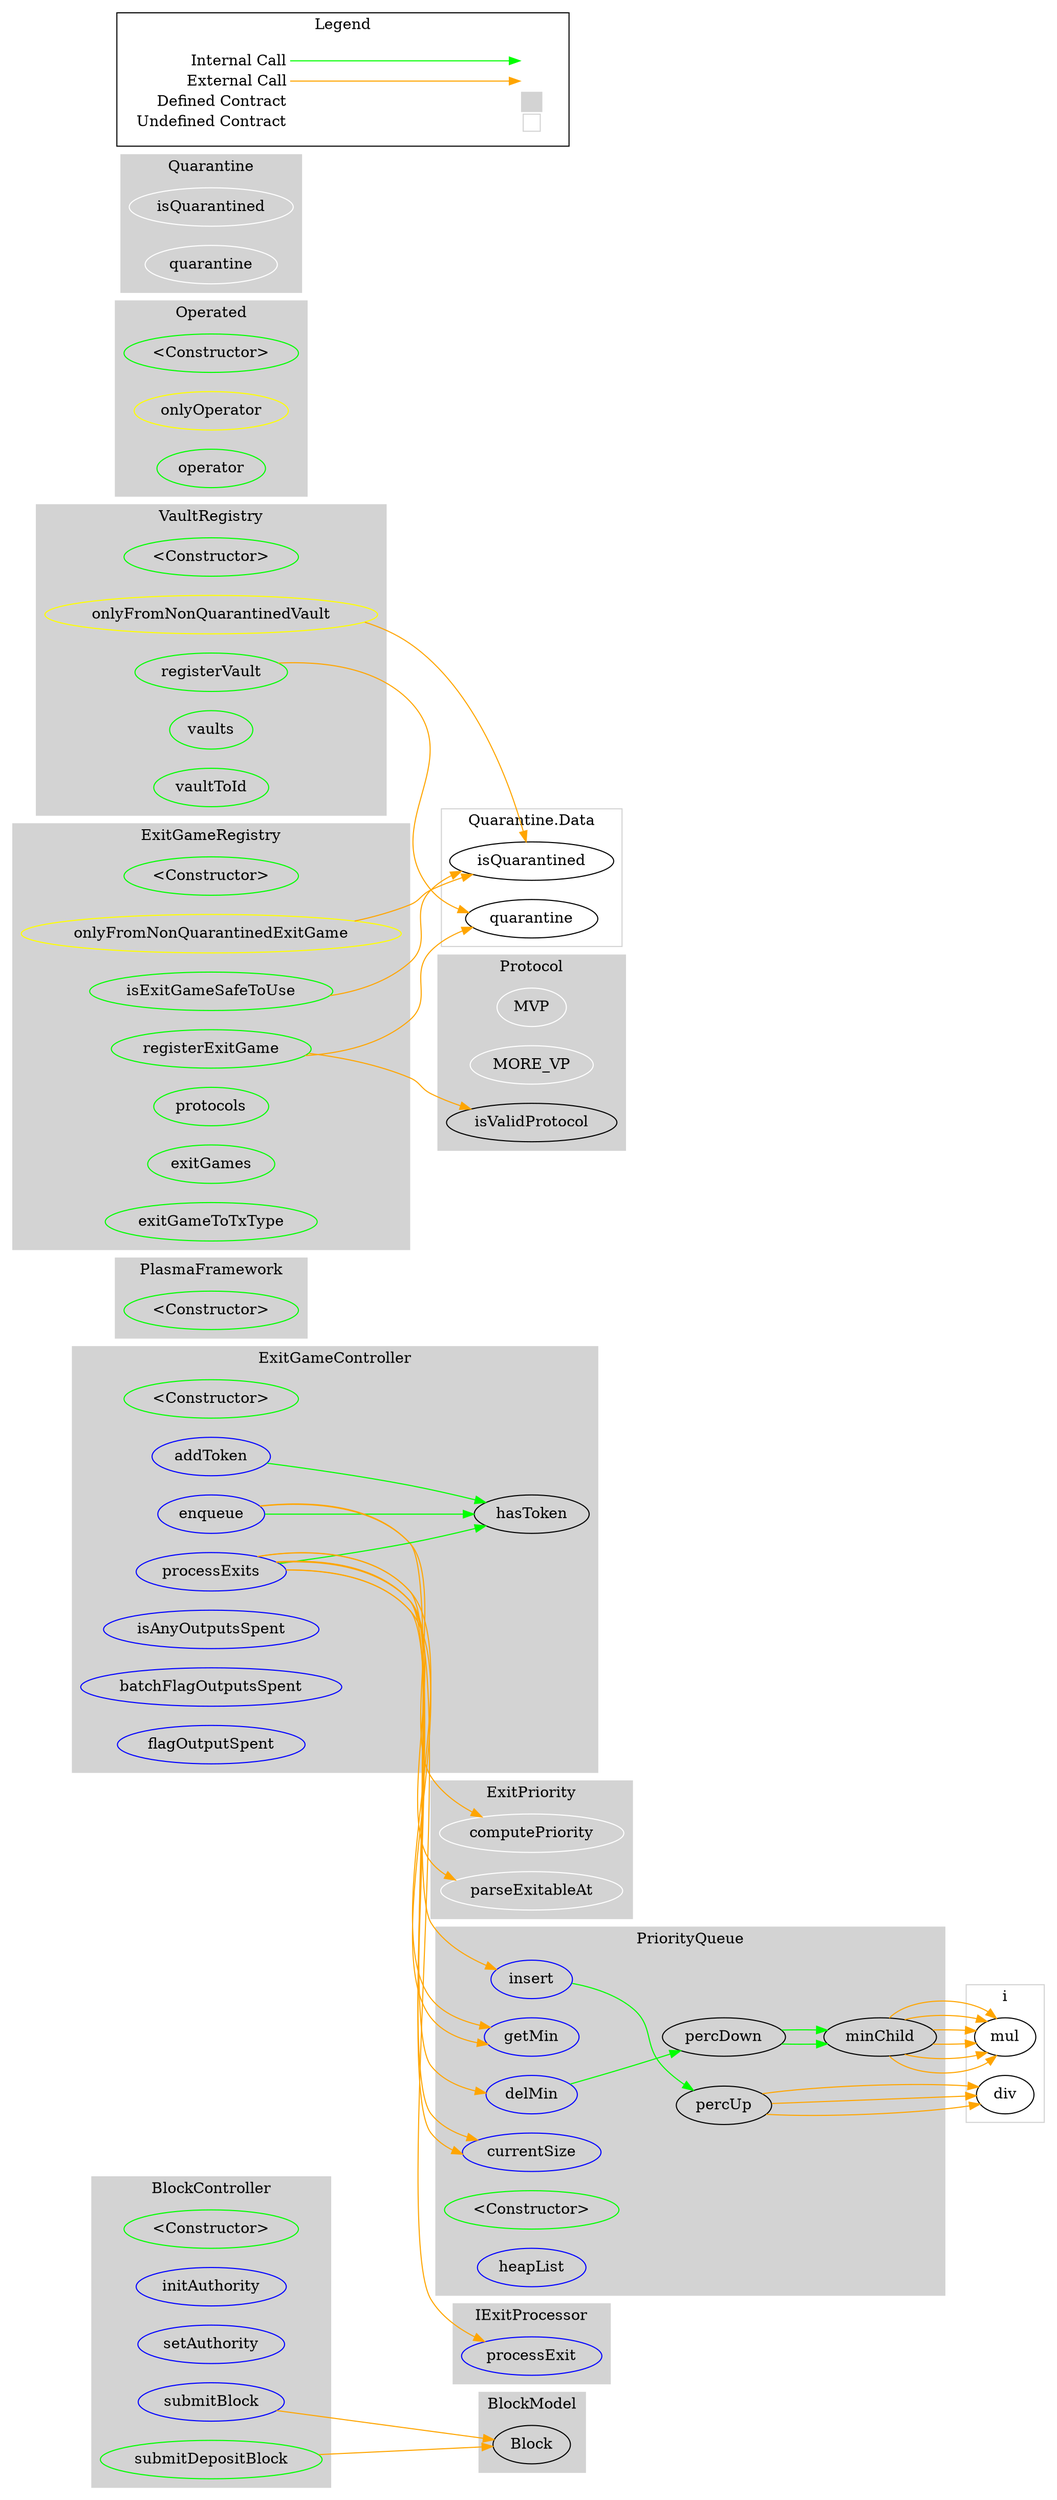 digraph G {
  graph [ ratio = "auto", page = "100", compound =true ];
subgraph "clusterBlockController" {
  graph [ label = "BlockController", color = "lightgray", style = "filled" ];
  "BlockController.<Constructor>" [ label = "<Constructor>", color = "green" ];
  "BlockController.initAuthority" [ label = "initAuthority", color = "blue" ];
  "BlockController.setAuthority" [ label = "setAuthority", color = "blue" ];
  "BlockController.submitBlock" [ label = "submitBlock", color = "blue" ];
  "BlockController.submitDepositBlock" [ label = "submitDepositBlock", color = "green" ];
}

subgraph "clusterExitGameController" {
  graph [ label = "ExitGameController", color = "lightgray", style = "filled" ];
  "ExitGameController.<Constructor>" [ label = "<Constructor>", color = "green" ];
  "ExitGameController.addToken" [ label = "addToken", color = "blue" ];
  "ExitGameController.hasToken" [ label = "hasToken" ];
  "ExitGameController.enqueue" [ label = "enqueue", color = "blue" ];
  "ExitGameController.processExits" [ label = "processExits", color = "blue" ];
  "ExitGameController.isAnyOutputsSpent" [ label = "isAnyOutputsSpent", color = "blue" ];
  "ExitGameController.batchFlagOutputsSpent" [ label = "batchFlagOutputsSpent", color = "blue" ];
  "ExitGameController.flagOutputSpent" [ label = "flagOutputSpent", color = "blue" ];
}

subgraph "clusterPlasmaFramework" {
  graph [ label = "PlasmaFramework", color = "lightgray", style = "filled" ];
  "PlasmaFramework.<Constructor>" [ label = "<Constructor>", color = "green" ];
}

subgraph "clusterProtocol" {
  graph [ label = "Protocol", color = "lightgray", style = "filled" ];
  "Protocol.MVP" [ label = "MVP", color = "white" ];
  "Protocol.MORE_VP" [ label = "MORE_VP", color = "white" ];
  "Protocol.isValidProtocol" [ label = "isValidProtocol" ];
}

subgraph "clusterIExitProcessor" {
  graph [ label = "IExitProcessor", color = "lightgray", style = "filled" ];
  "IExitProcessor.processExit" [ label = "processExit", color = "blue" ];
}

subgraph "clusterBlockModel" {
  graph [ label = "BlockModel", color = "lightgray", style = "filled" ];
  "BlockModel.Block" [ label = "Block" ];
}

subgraph "clusterExitGameRegistry" {
  graph [ label = "ExitGameRegistry", color = "lightgray", style = "filled" ];
  "ExitGameRegistry.<Constructor>" [ label = "<Constructor>", color = "green" ];
  "ExitGameRegistry.onlyFromNonQuarantinedExitGame" [ label = "onlyFromNonQuarantinedExitGame", color = "yellow" ];
  "ExitGameRegistry.isExitGameSafeToUse" [ label = "isExitGameSafeToUse", color = "green" ];
  "ExitGameRegistry.registerExitGame" [ label = "registerExitGame", color = "green" ];
  "ExitGameRegistry.protocols" [ label = "protocols", color = "green" ];
  "ExitGameRegistry.exitGames" [ label = "exitGames", color = "green" ];
  "ExitGameRegistry.exitGameToTxType" [ label = "exitGameToTxType", color = "green" ];
}

subgraph "clusterVaultRegistry" {
  graph [ label = "VaultRegistry", color = "lightgray", style = "filled" ];
  "VaultRegistry.<Constructor>" [ label = "<Constructor>", color = "green" ];
  "VaultRegistry.onlyFromNonQuarantinedVault" [ label = "onlyFromNonQuarantinedVault", color = "yellow" ];
  "VaultRegistry.registerVault" [ label = "registerVault", color = "green" ];
  "VaultRegistry.vaults" [ label = "vaults", color = "green" ];
  "VaultRegistry.vaultToId" [ label = "vaultToId", color = "green" ];
}

subgraph "clusterExitPriority" {
  graph [ label = "ExitPriority", color = "lightgray", style = "filled" ];
  "ExitPriority.computePriority" [ label = "computePriority", color = "white" ];
  "ExitPriority.parseExitableAt" [ label = "parseExitableAt", color = "white" ];
}

subgraph "clusterOperated" {
  graph [ label = "Operated", color = "lightgray", style = "filled" ];
  "Operated.<Constructor>" [ label = "<Constructor>", color = "green" ];
  "Operated.onlyOperator" [ label = "onlyOperator", color = "yellow" ];
  "Operated.operator" [ label = "operator", color = "green" ];
}

subgraph "clusterPriorityQueue" {
  graph [ label = "PriorityQueue", color = "lightgray", style = "filled" ];
  "PriorityQueue.insert" [ label = "insert", color = "blue" ];
  "PriorityQueue.currentSize" [ label = "currentSize", color = "blue" ];
  "PriorityQueue.getMin" [ label = "getMin", color = "blue" ];
  "PriorityQueue.delMin" [ label = "delMin", color = "blue" ];
  "PriorityQueue.<Constructor>" [ label = "<Constructor>", color = "green" ];
  "PriorityQueue.heapList" [ label = "heapList", color = "blue" ];
  "PriorityQueue.percUp" [ label = "percUp" ];
  "PriorityQueue.percDown" [ label = "percDown" ];
  "PriorityQueue.minChild" [ label = "minChild" ];
}

subgraph "clusterQuarantine" {
  graph [ label = "Quarantine", color = "lightgray", style = "filled" ];
  "Quarantine.isQuarantined" [ label = "isQuarantined", color = "white" ];
  "Quarantine.quarantine" [ label = "quarantine", color = "white" ];
}

subgraph "clusterQuarantine.Data" {
  graph [ label = "Quarantine.Data", color = "lightgray" ];
  "Quarantine.Data.isQuarantined" [ label = "isQuarantined" ];
  "Quarantine.Data.quarantine" [ label = "quarantine" ];
}

subgraph "clusteri" {
  graph [ label = "i", color = "lightgray" ];
  "i.div" [ label = "div" ];
  "i.mul" [ label = "mul" ];
}

  "BlockController.submitBlock";
  "BlockModel.Block";
  "BlockController.submitDepositBlock";
  "ExitGameController.addToken";
  "ExitGameController.hasToken";
  "ExitGameController.enqueue";
  "ExitPriority.computePriority";
  "PriorityQueue.insert";
  "ExitGameController.processExits";
  "PriorityQueue.currentSize";
  "PriorityQueue.getMin";
  "ExitPriority.parseExitableAt";
  "IExitProcessor.processExit";
  "PriorityQueue.delMin";
  "ExitGameRegistry.onlyFromNonQuarantinedExitGame";
  "Quarantine.Data.isQuarantined";
  "ExitGameRegistry.isExitGameSafeToUse";
  "ExitGameRegistry.registerExitGame";
  "Protocol.isValidProtocol";
  "Quarantine.Data.quarantine";
  "VaultRegistry.onlyFromNonQuarantinedVault";
  "VaultRegistry.registerVault";
  "PriorityQueue.percUp";
  "PriorityQueue.percDown";
  "i.div";
  "PriorityQueue.minChild";
  "i.mul";
  "BlockController.submitBlock" -> "BlockModel.Block" [ color = "orange" ];
  "BlockController.submitDepositBlock" -> "BlockModel.Block" [ color = "orange" ];
  "ExitGameController.addToken" -> "ExitGameController.hasToken" [ color = "green" ];
  "ExitGameController.enqueue" -> "ExitGameController.hasToken" [ color = "green" ];
  "ExitGameController.enqueue" -> "ExitPriority.computePriority" [ color = "orange" ];
  "ExitGameController.enqueue" -> "PriorityQueue.insert" [ color = "orange" ];
  "ExitGameController.processExits" -> "ExitGameController.hasToken" [ color = "green" ];
  "ExitGameController.processExits" -> "PriorityQueue.currentSize" [ color = "orange" ];
  "ExitGameController.processExits" -> "PriorityQueue.getMin" [ color = "orange" ];
  "ExitGameController.processExits" -> "ExitPriority.parseExitableAt" [ color = "orange" ];
  "ExitGameController.processExits" -> "IExitProcessor.processExit" [ color = "orange" ];
  "ExitGameController.processExits" -> "PriorityQueue.delMin" [ color = "orange" ];
  "ExitGameController.processExits" -> "PriorityQueue.currentSize" [ color = "orange" ];
  "ExitGameController.processExits" -> "PriorityQueue.getMin" [ color = "orange" ];
  "ExitGameRegistry.onlyFromNonQuarantinedExitGame" -> "Quarantine.Data.isQuarantined" [ color = "orange" ];
  "ExitGameRegistry.isExitGameSafeToUse" -> "Quarantine.Data.isQuarantined" [ color = "orange" ];
  "ExitGameRegistry.registerExitGame" -> "Protocol.isValidProtocol" [ color = "orange" ];
  "ExitGameRegistry.registerExitGame" -> "Quarantine.Data.quarantine" [ color = "orange" ];
  "VaultRegistry.onlyFromNonQuarantinedVault" -> "Quarantine.Data.isQuarantined" [ color = "orange" ];
  "VaultRegistry.registerVault" -> "Quarantine.Data.quarantine" [ color = "orange" ];
  "PriorityQueue.insert" -> "PriorityQueue.percUp" [ color = "green" ];
  "PriorityQueue.delMin" -> "PriorityQueue.percDown" [ color = "green" ];
  "PriorityQueue.percUp" -> "i.div" [ color = "orange" ];
  "PriorityQueue.percUp" -> "i.div" [ color = "orange" ];
  "PriorityQueue.percUp" -> "i.div" [ color = "orange" ];
  "PriorityQueue.percDown" -> "PriorityQueue.minChild" [ color = "green" ];
  "PriorityQueue.percDown" -> "PriorityQueue.minChild" [ color = "green" ];
  "PriorityQueue.minChild" -> "i.mul" [ color = "orange" ];
  "PriorityQueue.minChild" -> "i.mul" [ color = "orange" ];
  "PriorityQueue.minChild" -> "i.mul" [ color = "orange" ];
  "PriorityQueue.minChild" -> "i.mul" [ color = "orange" ];
  "PriorityQueue.minChild" -> "i.mul" [ color = "orange" ];
  "PriorityQueue.minChild" -> "i.mul" [ color = "orange" ];


rankdir=LR
node [shape=plaintext]
subgraph cluster_01 { 
label = "Legend";
key [label=<<table border="0" cellpadding="2" cellspacing="0" cellborder="0">
  <tr><td align="right" port="i1">Internal Call</td></tr>
  <tr><td align="right" port="i2">External Call</td></tr>
  <tr><td align="right" port="i3">Defined Contract</td></tr>
  <tr><td align="right" port="i4">Undefined Contract</td></tr>
  </table>>]
key2 [label=<<table border="0" cellpadding="2" cellspacing="0" cellborder="0">
  <tr><td port="i1">&nbsp;&nbsp;&nbsp;</td></tr>
  <tr><td port="i2">&nbsp;&nbsp;&nbsp;</td></tr>
  <tr><td port="i3" bgcolor="lightgray">&nbsp;&nbsp;&nbsp;</td></tr>
  <tr><td port="i4">
    <table border="1" cellborder="0" cellspacing="0" cellpadding="7" color="lightgray">
      <tr>
       <td></td>
      </tr>
     </table>
  </td></tr>
  </table>>]
key:i1:e -> key2:i1:w [color=green]
key:i2:e -> key2:i2:w [color=orange]
}
}


